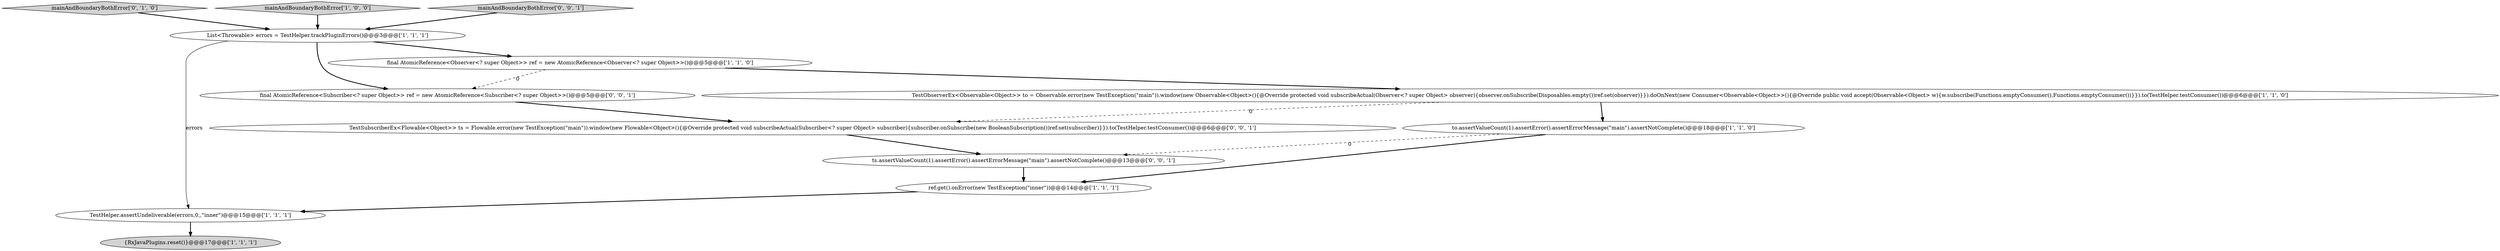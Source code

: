 digraph {
4 [style = filled, label = "TestHelper.assertUndeliverable(errors,0,,\"inner\")@@@15@@@['1', '1', '1']", fillcolor = white, shape = ellipse image = "AAA0AAABBB1BBB"];
8 [style = filled, label = "mainAndBoundaryBothError['0', '1', '0']", fillcolor = lightgray, shape = diamond image = "AAA0AAABBB2BBB"];
10 [style = filled, label = "ts.assertValueCount(1).assertError().assertErrorMessage(\"main\").assertNotComplete()@@@13@@@['0', '0', '1']", fillcolor = white, shape = ellipse image = "AAA0AAABBB3BBB"];
0 [style = filled, label = "mainAndBoundaryBothError['1', '0', '0']", fillcolor = lightgray, shape = diamond image = "AAA0AAABBB1BBB"];
3 [style = filled, label = "{RxJavaPlugins.reset()}@@@17@@@['1', '1', '1']", fillcolor = lightgray, shape = ellipse image = "AAA0AAABBB1BBB"];
9 [style = filled, label = "final AtomicReference<Subscriber<? super Object>> ref = new AtomicReference<Subscriber<? super Object>>()@@@5@@@['0', '0', '1']", fillcolor = white, shape = ellipse image = "AAA0AAABBB3BBB"];
11 [style = filled, label = "TestSubscriberEx<Flowable<Object>> ts = Flowable.error(new TestException(\"main\")).window(new Flowable<Object>(){@Override protected void subscribeActual(Subscriber<? super Object> subscriber){subscriber.onSubscribe(new BooleanSubscription())ref.set(subscriber)}}).to(TestHelper.testConsumer())@@@6@@@['0', '0', '1']", fillcolor = white, shape = ellipse image = "AAA0AAABBB3BBB"];
5 [style = filled, label = "final AtomicReference<Observer<? super Object>> ref = new AtomicReference<Observer<? super Object>>()@@@5@@@['1', '1', '0']", fillcolor = white, shape = ellipse image = "AAA0AAABBB1BBB"];
7 [style = filled, label = "to.assertValueCount(1).assertError().assertErrorMessage(\"main\").assertNotComplete()@@@18@@@['1', '1', '0']", fillcolor = white, shape = ellipse image = "AAA0AAABBB1BBB"];
1 [style = filled, label = "List<Throwable> errors = TestHelper.trackPluginErrors()@@@3@@@['1', '1', '1']", fillcolor = white, shape = ellipse image = "AAA0AAABBB1BBB"];
12 [style = filled, label = "mainAndBoundaryBothError['0', '0', '1']", fillcolor = lightgray, shape = diamond image = "AAA0AAABBB3BBB"];
6 [style = filled, label = "TestObserverEx<Observable<Object>> to = Observable.error(new TestException(\"main\")).window(new Observable<Object>(){@Override protected void subscribeActual(Observer<? super Object> observer){observer.onSubscribe(Disposables.empty())ref.set(observer)}}).doOnNext(new Consumer<Observable<Object>>(){@Override public void accept(Observable<Object> w){w.subscribe(Functions.emptyConsumer(),Functions.emptyConsumer())}}).to(TestHelper.testConsumer())@@@6@@@['1', '1', '0']", fillcolor = white, shape = ellipse image = "AAA0AAABBB1BBB"];
2 [style = filled, label = "ref.get().onError(new TestException(\"inner\"))@@@14@@@['1', '1', '1']", fillcolor = white, shape = ellipse image = "AAA0AAABBB1BBB"];
1->5 [style = bold, label=""];
8->1 [style = bold, label=""];
7->10 [style = dashed, label="0"];
4->3 [style = bold, label=""];
5->9 [style = dashed, label="0"];
10->2 [style = bold, label=""];
1->4 [style = solid, label="errors"];
5->6 [style = bold, label=""];
6->7 [style = bold, label=""];
9->11 [style = bold, label=""];
12->1 [style = bold, label=""];
2->4 [style = bold, label=""];
7->2 [style = bold, label=""];
0->1 [style = bold, label=""];
11->10 [style = bold, label=""];
1->9 [style = bold, label=""];
6->11 [style = dashed, label="0"];
}
